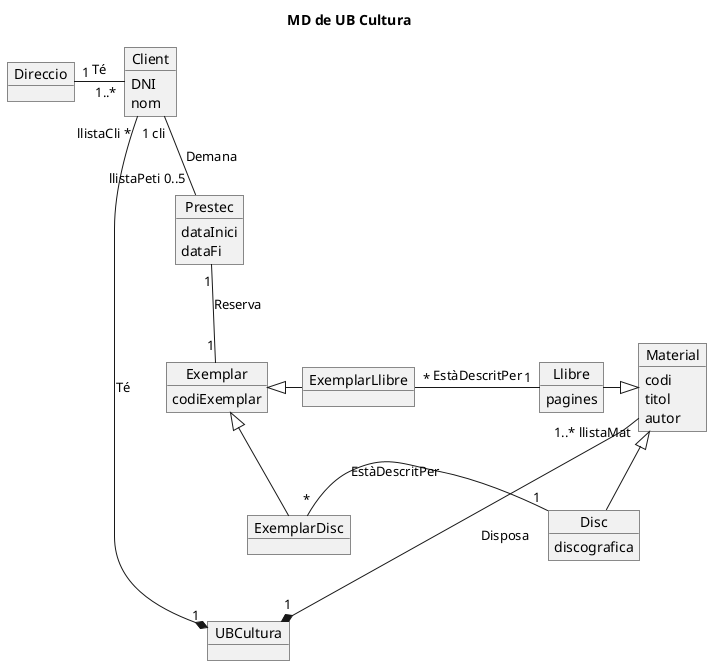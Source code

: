 @startuml
title MD de UB Cultura

object UBCultura
object Material {
       codi
       titol
       autor
}

object Llibre {
       pagines
}
object Disc{
       discografica
}
object ExemplarLlibre {

}
object ExemplarDisc{

}
object Exemplar {
	codiExemplar
}
object Client{
       DNI
       nom
}
object Prestec {
       dataInici
       dataFi
}
object Direccio


UBCultura “1”*-up--"1..* llistaMat" Material: Disposa
UBCultura “1”*-left-“llistaCli *" Client: Té
Material  <|-left- Llibre
Material <|-- Disc

Exemplar <|-right- ExemplarLlibre
Exemplar <|-- ExemplarDisc


ExemplarLlibre “*” -right- “1” Llibre: EstàDescritPer
ExemplarDisc “*” -right- “1” Disc: EstàDescritPer

Client "1..*" -left- "1" Direccio: Té
Client "1 cli" -- " llistaPeti 0..5" Prestec: Demana
Prestec “1” -- “1” Exemplar: Reserva

@enduml